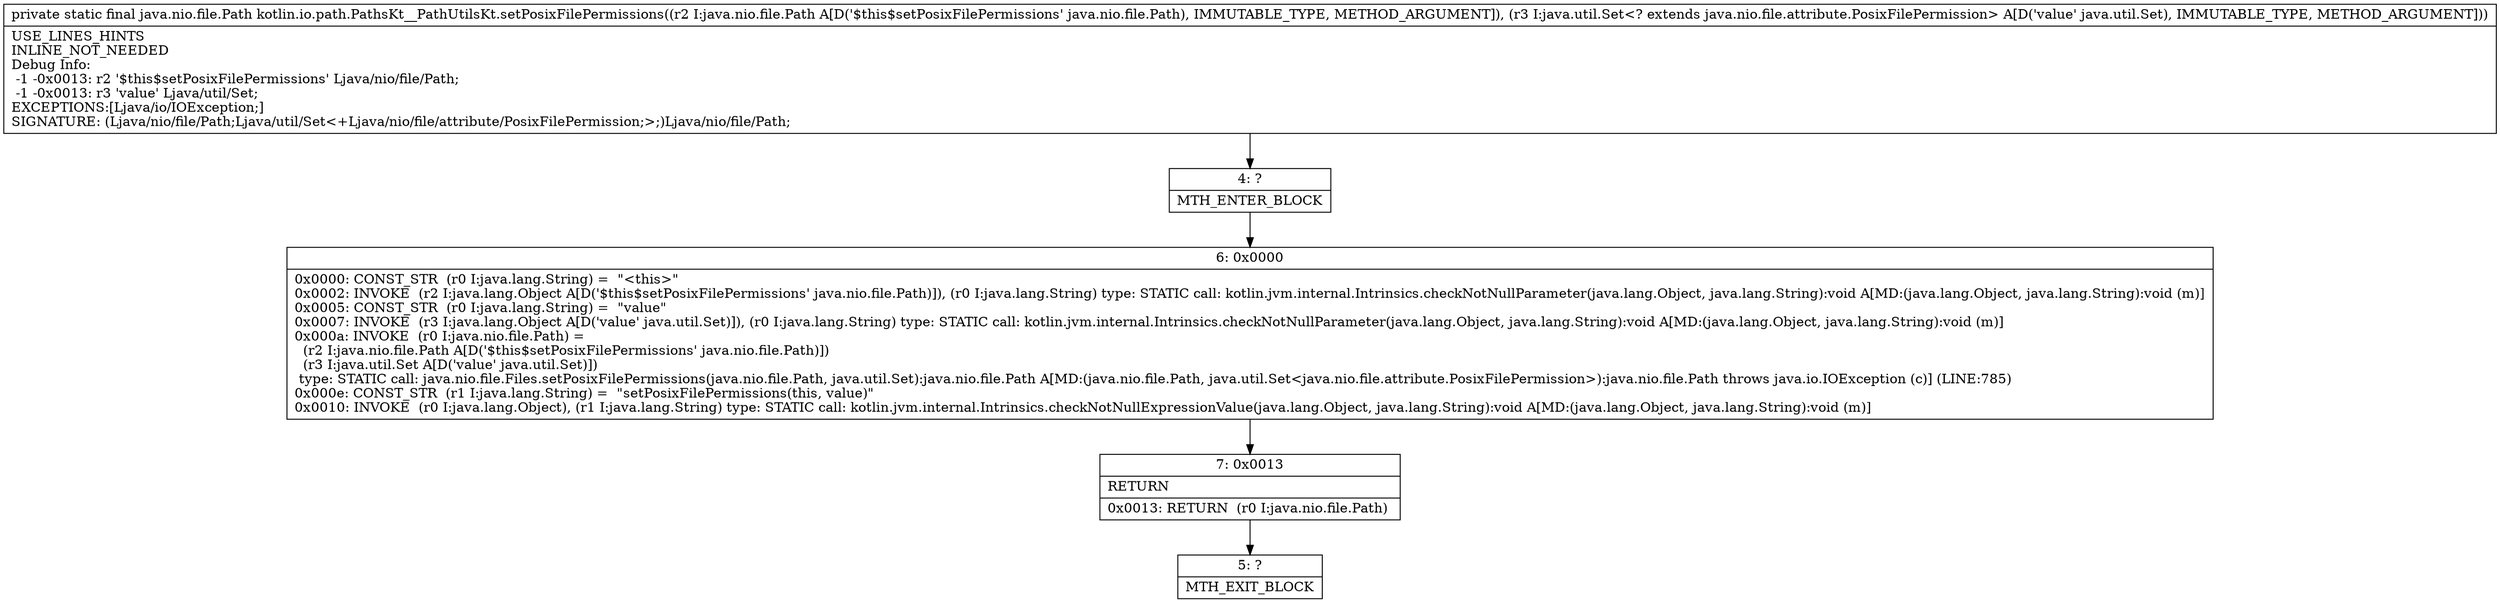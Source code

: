 digraph "CFG forkotlin.io.path.PathsKt__PathUtilsKt.setPosixFilePermissions(Ljava\/nio\/file\/Path;Ljava\/util\/Set;)Ljava\/nio\/file\/Path;" {
Node_4 [shape=record,label="{4\:\ ?|MTH_ENTER_BLOCK\l}"];
Node_6 [shape=record,label="{6\:\ 0x0000|0x0000: CONST_STR  (r0 I:java.lang.String) =  \"\<this\>\" \l0x0002: INVOKE  (r2 I:java.lang.Object A[D('$this$setPosixFilePermissions' java.nio.file.Path)]), (r0 I:java.lang.String) type: STATIC call: kotlin.jvm.internal.Intrinsics.checkNotNullParameter(java.lang.Object, java.lang.String):void A[MD:(java.lang.Object, java.lang.String):void (m)]\l0x0005: CONST_STR  (r0 I:java.lang.String) =  \"value\" \l0x0007: INVOKE  (r3 I:java.lang.Object A[D('value' java.util.Set)]), (r0 I:java.lang.String) type: STATIC call: kotlin.jvm.internal.Intrinsics.checkNotNullParameter(java.lang.Object, java.lang.String):void A[MD:(java.lang.Object, java.lang.String):void (m)]\l0x000a: INVOKE  (r0 I:java.nio.file.Path) = \l  (r2 I:java.nio.file.Path A[D('$this$setPosixFilePermissions' java.nio.file.Path)])\l  (r3 I:java.util.Set A[D('value' java.util.Set)])\l type: STATIC call: java.nio.file.Files.setPosixFilePermissions(java.nio.file.Path, java.util.Set):java.nio.file.Path A[MD:(java.nio.file.Path, java.util.Set\<java.nio.file.attribute.PosixFilePermission\>):java.nio.file.Path throws java.io.IOException (c)] (LINE:785)\l0x000e: CONST_STR  (r1 I:java.lang.String) =  \"setPosixFilePermissions(this, value)\" \l0x0010: INVOKE  (r0 I:java.lang.Object), (r1 I:java.lang.String) type: STATIC call: kotlin.jvm.internal.Intrinsics.checkNotNullExpressionValue(java.lang.Object, java.lang.String):void A[MD:(java.lang.Object, java.lang.String):void (m)]\l}"];
Node_7 [shape=record,label="{7\:\ 0x0013|RETURN\l|0x0013: RETURN  (r0 I:java.nio.file.Path) \l}"];
Node_5 [shape=record,label="{5\:\ ?|MTH_EXIT_BLOCK\l}"];
MethodNode[shape=record,label="{private static final java.nio.file.Path kotlin.io.path.PathsKt__PathUtilsKt.setPosixFilePermissions((r2 I:java.nio.file.Path A[D('$this$setPosixFilePermissions' java.nio.file.Path), IMMUTABLE_TYPE, METHOD_ARGUMENT]), (r3 I:java.util.Set\<? extends java.nio.file.attribute.PosixFilePermission\> A[D('value' java.util.Set), IMMUTABLE_TYPE, METHOD_ARGUMENT]))  | USE_LINES_HINTS\lINLINE_NOT_NEEDED\lDebug Info:\l  \-1 \-0x0013: r2 '$this$setPosixFilePermissions' Ljava\/nio\/file\/Path;\l  \-1 \-0x0013: r3 'value' Ljava\/util\/Set;\lEXCEPTIONS:[Ljava\/io\/IOException;]\lSIGNATURE: (Ljava\/nio\/file\/Path;Ljava\/util\/Set\<+Ljava\/nio\/file\/attribute\/PosixFilePermission;\>;)Ljava\/nio\/file\/Path;\l}"];
MethodNode -> Node_4;Node_4 -> Node_6;
Node_6 -> Node_7;
Node_7 -> Node_5;
}

